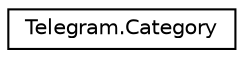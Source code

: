 digraph "Graphical Class Hierarchy"
{
 // INTERACTIVE_SVG=YES
 // LATEX_PDF_SIZE
  edge [fontname="Helvetica",fontsize="10",labelfontname="Helvetica",labelfontsize="10"];
  node [fontname="Helvetica",fontsize="10",shape=record];
  rankdir="LR";
  Node0 [label="Telegram.Category",height=0.2,width=0.4,color="black", fillcolor="white", style="filled",URL="$classTelegram_1_1Category.html",tooltip=" "];
}
